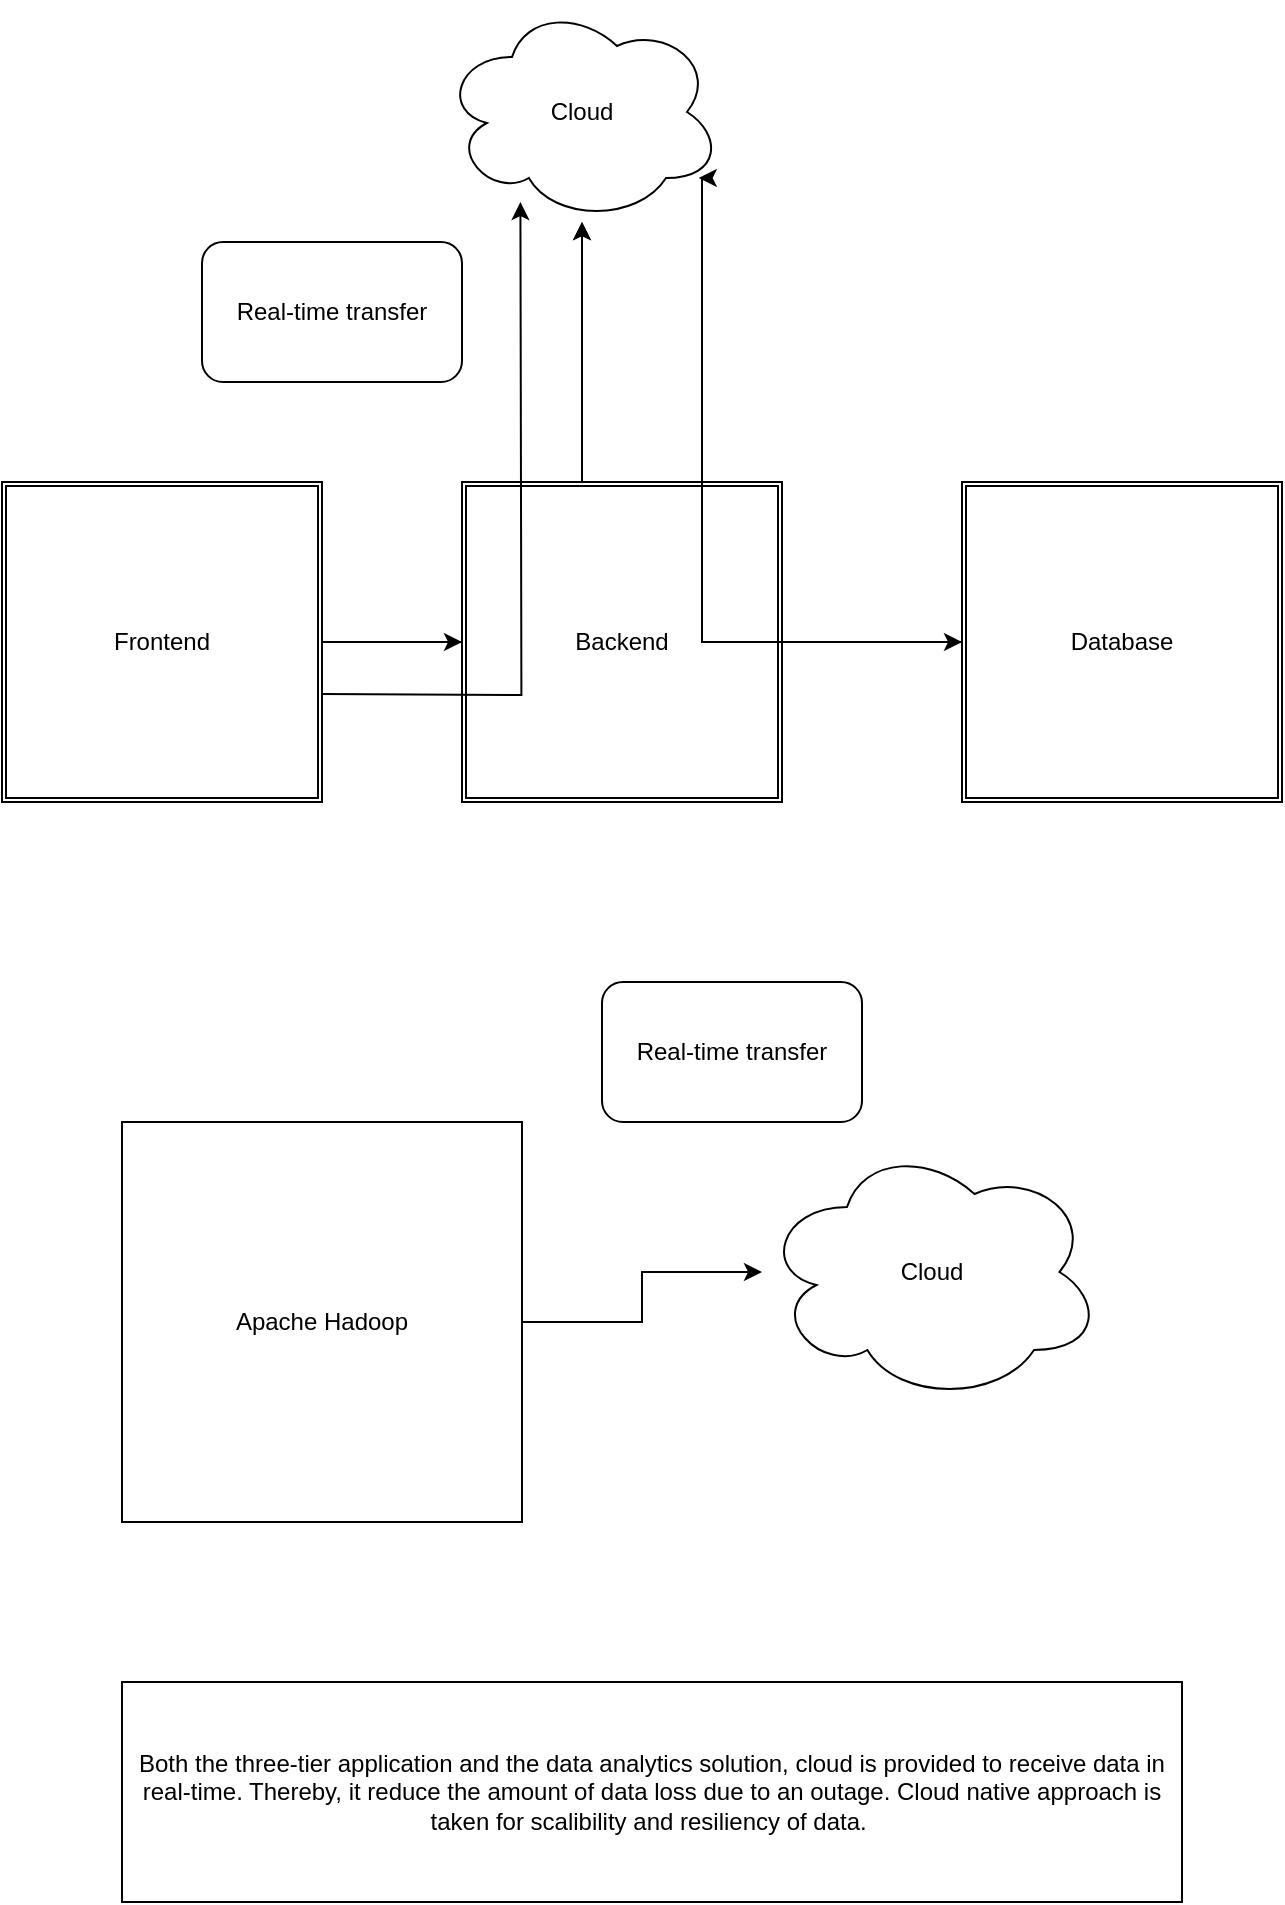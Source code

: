 <mxfile version="22.0.3" type="github">
  <diagram name="Page-1" id="FXin6yRWF1PlFvEeuxuH">
    <mxGraphModel dx="954" dy="547" grid="1" gridSize="10" guides="1" tooltips="1" connect="1" arrows="1" fold="1" page="1" pageScale="1" pageWidth="850" pageHeight="1100" math="0" shadow="0">
      <root>
        <mxCell id="0" />
        <mxCell id="1" parent="0" />
        <mxCell id="UItnQCXi7roDaaUSvv6w-3" value="" style="edgeStyle=orthogonalEdgeStyle;rounded=0;orthogonalLoop=1;jettySize=auto;html=1;" edge="1" parent="1" source="UItnQCXi7roDaaUSvv6w-1" target="UItnQCXi7roDaaUSvv6w-2">
          <mxGeometry relative="1" as="geometry" />
        </mxCell>
        <mxCell id="UItnQCXi7roDaaUSvv6w-7" value="" style="edgeStyle=orthogonalEdgeStyle;rounded=0;orthogonalLoop=1;jettySize=auto;html=1;" edge="1" parent="1" source="UItnQCXi7roDaaUSvv6w-1" target="UItnQCXi7roDaaUSvv6w-6">
          <mxGeometry relative="1" as="geometry" />
        </mxCell>
        <mxCell id="UItnQCXi7roDaaUSvv6w-8" style="edgeStyle=orthogonalEdgeStyle;rounded=0;orthogonalLoop=1;jettySize=auto;html=1;" edge="1" parent="1" source="UItnQCXi7roDaaUSvv6w-1" target="UItnQCXi7roDaaUSvv6w-6">
          <mxGeometry relative="1" as="geometry" />
        </mxCell>
        <mxCell id="UItnQCXi7roDaaUSvv6w-1" value="Frontend" style="shape=ext;double=1;whiteSpace=wrap;html=1;aspect=fixed;" vertex="1" parent="1">
          <mxGeometry x="100" y="360" width="160" height="160" as="geometry" />
        </mxCell>
        <mxCell id="UItnQCXi7roDaaUSvv6w-5" value="" style="edgeStyle=orthogonalEdgeStyle;rounded=0;orthogonalLoop=1;jettySize=auto;html=1;" edge="1" parent="1" source="UItnQCXi7roDaaUSvv6w-2" target="UItnQCXi7roDaaUSvv6w-4">
          <mxGeometry relative="1" as="geometry" />
        </mxCell>
        <mxCell id="UItnQCXi7roDaaUSvv6w-2" value="Backend" style="shape=ext;double=1;whiteSpace=wrap;html=1;aspect=fixed;" vertex="1" parent="1">
          <mxGeometry x="330" y="360" width="160" height="160" as="geometry" />
        </mxCell>
        <mxCell id="UItnQCXi7roDaaUSvv6w-11" value="" style="edgeStyle=orthogonalEdgeStyle;rounded=0;orthogonalLoop=1;jettySize=auto;html=1;entryX=0.917;entryY=0.8;entryDx=0;entryDy=0;entryPerimeter=0;" edge="1" parent="1" source="UItnQCXi7roDaaUSvv6w-4" target="UItnQCXi7roDaaUSvv6w-6">
          <mxGeometry relative="1" as="geometry">
            <mxPoint x="640" y="270" as="targetPoint" />
            <Array as="points">
              <mxPoint x="450" y="440" />
            </Array>
          </mxGeometry>
        </mxCell>
        <mxCell id="UItnQCXi7roDaaUSvv6w-4" value="Database" style="shape=ext;double=1;whiteSpace=wrap;html=1;aspect=fixed;" vertex="1" parent="1">
          <mxGeometry x="580" y="360" width="160" height="160" as="geometry" />
        </mxCell>
        <mxCell id="UItnQCXi7roDaaUSvv6w-6" value="Cloud" style="ellipse;shape=cloud;whiteSpace=wrap;html=1;" vertex="1" parent="1">
          <mxGeometry x="320" y="120" width="140" height="110" as="geometry" />
        </mxCell>
        <mxCell id="UItnQCXi7roDaaUSvv6w-12" style="edgeStyle=orthogonalEdgeStyle;rounded=0;orthogonalLoop=1;jettySize=auto;html=1;entryX=0.16;entryY=0.55;entryDx=0;entryDy=0;entryPerimeter=0;" edge="1" parent="1">
          <mxGeometry relative="1" as="geometry">
            <mxPoint x="260" y="466" as="sourcePoint" />
            <mxPoint x="359.2" y="220" as="targetPoint" />
          </mxGeometry>
        </mxCell>
        <mxCell id="UItnQCXi7roDaaUSvv6w-15" value="" style="edgeStyle=orthogonalEdgeStyle;rounded=0;orthogonalLoop=1;jettySize=auto;html=1;" edge="1" parent="1" source="UItnQCXi7roDaaUSvv6w-13" target="UItnQCXi7roDaaUSvv6w-14">
          <mxGeometry relative="1" as="geometry" />
        </mxCell>
        <mxCell id="UItnQCXi7roDaaUSvv6w-13" value="Apache Hadoop" style="whiteSpace=wrap;html=1;aspect=fixed;" vertex="1" parent="1">
          <mxGeometry x="160" y="680" width="200" height="200" as="geometry" />
        </mxCell>
        <mxCell id="UItnQCXi7roDaaUSvv6w-14" value="Cloud" style="ellipse;shape=cloud;whiteSpace=wrap;html=1;" vertex="1" parent="1">
          <mxGeometry x="480" y="690" width="170" height="130" as="geometry" />
        </mxCell>
        <mxCell id="UItnQCXi7roDaaUSvv6w-16" value="Real-time transfer" style="rounded=1;whiteSpace=wrap;html=1;" vertex="1" parent="1">
          <mxGeometry x="200" y="240" width="130" height="70" as="geometry" />
        </mxCell>
        <mxCell id="UItnQCXi7roDaaUSvv6w-17" value="Real-time transfer" style="rounded=1;whiteSpace=wrap;html=1;" vertex="1" parent="1">
          <mxGeometry x="400" y="610" width="130" height="70" as="geometry" />
        </mxCell>
        <mxCell id="UItnQCXi7roDaaUSvv6w-20" value="Both the three-tier application and the data analytics solution, cloud is provided to receive data in real-time. Thereby, it reduce the amount of data loss due to an outage. Cloud native approach is taken for scalibility and resiliency of data.&amp;nbsp;" style="rounded=0;whiteSpace=wrap;html=1;" vertex="1" parent="1">
          <mxGeometry x="160" y="960" width="530" height="110" as="geometry" />
        </mxCell>
      </root>
    </mxGraphModel>
  </diagram>
</mxfile>
